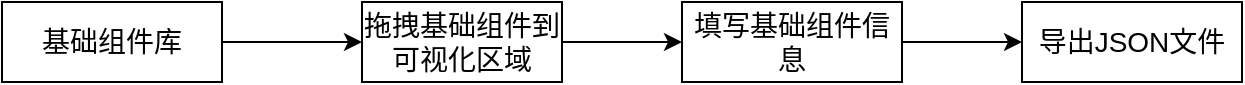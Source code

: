 <mxfile version="24.0.7" type="github">
  <diagram name="第 1 页" id="TM3BHkgRBoJ-iDT3YmMG">
    <mxGraphModel dx="794" dy="496" grid="1" gridSize="10" guides="1" tooltips="1" connect="1" arrows="1" fold="1" page="1" pageScale="1" pageWidth="827" pageHeight="1169" math="0" shadow="0">
      <root>
        <mxCell id="0" />
        <mxCell id="1" parent="0" />
        <mxCell id="Cki-BpM3vTTuld4spmQQ-5" style="edgeStyle=orthogonalEdgeStyle;rounded=0;orthogonalLoop=1;jettySize=auto;html=1;exitX=1;exitY=0.5;exitDx=0;exitDy=0;entryX=0;entryY=0.5;entryDx=0;entryDy=0;fontSize=14;" parent="1" source="Cki-BpM3vTTuld4spmQQ-1" target="Cki-BpM3vTTuld4spmQQ-2" edge="1">
          <mxGeometry relative="1" as="geometry" />
        </mxCell>
        <mxCell id="Cki-BpM3vTTuld4spmQQ-1" value="基础组件库" style="rounded=0;whiteSpace=wrap;html=1;fontSize=14;" parent="1" vertex="1">
          <mxGeometry x="170" y="210" width="110" height="40" as="geometry" />
        </mxCell>
        <mxCell id="Cki-BpM3vTTuld4spmQQ-6" style="edgeStyle=orthogonalEdgeStyle;rounded=0;orthogonalLoop=1;jettySize=auto;html=1;exitX=1;exitY=0.5;exitDx=0;exitDy=0;fontSize=14;" parent="1" source="Cki-BpM3vTTuld4spmQQ-2" target="Cki-BpM3vTTuld4spmQQ-3" edge="1">
          <mxGeometry relative="1" as="geometry" />
        </mxCell>
        <mxCell id="Cki-BpM3vTTuld4spmQQ-2" value="拖拽基础组件到可视化区域" style="rounded=0;whiteSpace=wrap;html=1;fontSize=14;" parent="1" vertex="1">
          <mxGeometry x="350" y="210" width="100" height="40" as="geometry" />
        </mxCell>
        <mxCell id="Cki-BpM3vTTuld4spmQQ-7" style="edgeStyle=orthogonalEdgeStyle;rounded=0;orthogonalLoop=1;jettySize=auto;html=1;exitX=1;exitY=0.5;exitDx=0;exitDy=0;entryX=0;entryY=0.5;entryDx=0;entryDy=0;fontSize=14;" parent="1" source="Cki-BpM3vTTuld4spmQQ-3" target="Cki-BpM3vTTuld4spmQQ-4" edge="1">
          <mxGeometry relative="1" as="geometry" />
        </mxCell>
        <mxCell id="Cki-BpM3vTTuld4spmQQ-3" value="填写基础组件信息" style="rounded=0;whiteSpace=wrap;html=1;fontSize=14;" parent="1" vertex="1">
          <mxGeometry x="510" y="210" width="110" height="40" as="geometry" />
        </mxCell>
        <mxCell id="Cki-BpM3vTTuld4spmQQ-4" value="导出JSON文件" style="rounded=0;whiteSpace=wrap;html=1;fontSize=14;" parent="1" vertex="1">
          <mxGeometry x="680" y="210" width="110" height="40" as="geometry" />
        </mxCell>
      </root>
    </mxGraphModel>
  </diagram>
</mxfile>

